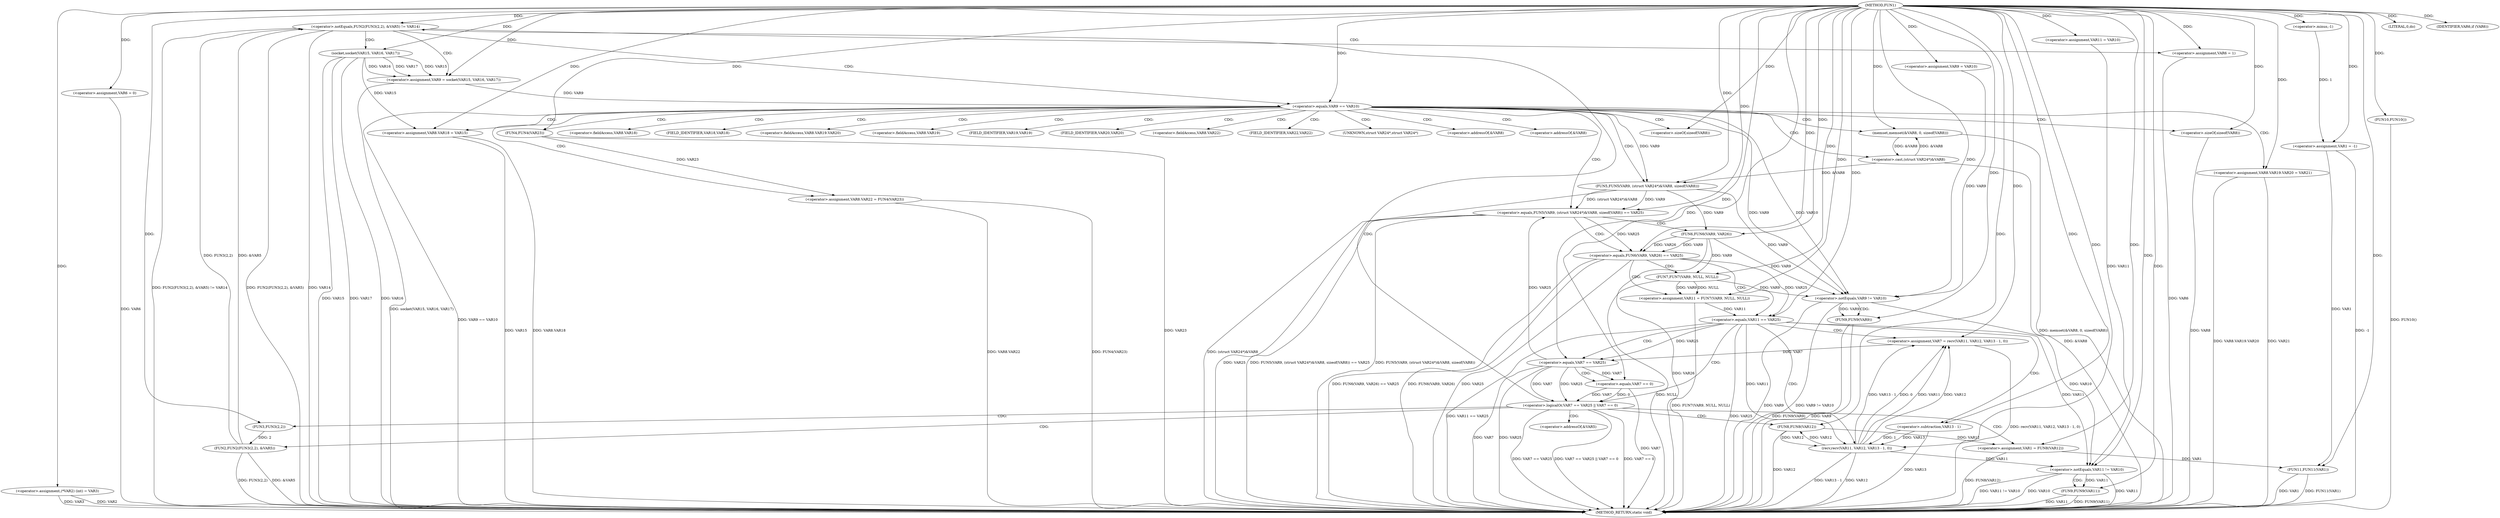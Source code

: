 digraph FUN1 {  
"1000100" [label = "(METHOD,FUN1)" ]
"1000257" [label = "(METHOD_RETURN,static void)" ]
"1000104" [label = "(<operator>.assignment,(*VAR2) (int) = VAR3)" ]
"1000107" [label = "(<operator>.assignment,VAR1 = -1)" ]
"1000109" [label = "(<operator>.minus,-1)" ]
"1000114" [label = "(<operator>.assignment,VAR6 = 0)" ]
"1000120" [label = "(<operator>.assignment,VAR9 = VAR10)" ]
"1000124" [label = "(<operator>.assignment,VAR11 = VAR10)" ]
"1000131" [label = "(<operator>.notEquals,FUN2(FUN3(2,2), &VAR5) != VAR14)" ]
"1000132" [label = "(FUN2,FUN2(FUN3(2,2), &VAR5))" ]
"1000133" [label = "(FUN3,FUN3(2,2))" ]
"1000141" [label = "(<operator>.assignment,VAR6 = 1)" ]
"1000144" [label = "(<operator>.assignment,VAR9 = socket(VAR15, VAR16, VAR17))" ]
"1000146" [label = "(socket,socket(VAR15, VAR16, VAR17))" ]
"1000151" [label = "(<operator>.equals,VAR9 == VAR10)" ]
"1000156" [label = "(memset,memset(&VAR8, 0, sizeof(VAR8)))" ]
"1000160" [label = "(<operator>.sizeOf,sizeof(VAR8))" ]
"1000162" [label = "(<operator>.assignment,VAR8.VAR18 = VAR15)" ]
"1000167" [label = "(<operator>.assignment,VAR8.VAR19.VAR20 = VAR21)" ]
"1000174" [label = "(<operator>.assignment,VAR8.VAR22 = FUN4(VAR23))" ]
"1000178" [label = "(FUN4,FUN4(VAR23))" ]
"1000181" [label = "(<operator>.equals,FUN5(VAR9, (struct VAR24*)&VAR8, sizeof(VAR8)) == VAR25)" ]
"1000182" [label = "(FUN5,FUN5(VAR9, (struct VAR24*)&VAR8, sizeof(VAR8)))" ]
"1000184" [label = "(<operator>.cast,(struct VAR24*)&VAR8)" ]
"1000188" [label = "(<operator>.sizeOf,sizeof(VAR8))" ]
"1000194" [label = "(<operator>.equals,FUN6(VAR9, VAR26) == VAR25)" ]
"1000195" [label = "(FUN6,FUN6(VAR9, VAR26))" ]
"1000201" [label = "(<operator>.assignment,VAR11 = FUN7(VAR9, NULL, NULL))" ]
"1000203" [label = "(FUN7,FUN7(VAR9, NULL, NULL))" ]
"1000208" [label = "(<operator>.equals,VAR11 == VAR25)" ]
"1000213" [label = "(<operator>.assignment,VAR7 = recv(VAR11, VAR12, VAR13 - 1, 0))" ]
"1000215" [label = "(recv,recv(VAR11, VAR12, VAR13 - 1, 0))" ]
"1000218" [label = "(<operator>.subtraction,VAR13 - 1)" ]
"1000223" [label = "(<operator>.logicalOr,VAR7 == VAR25 || VAR7 == 0)" ]
"1000224" [label = "(<operator>.equals,VAR7 == VAR25)" ]
"1000227" [label = "(<operator>.equals,VAR7 == 0)" ]
"1000232" [label = "(<operator>.assignment,VAR1 = FUN8(VAR12))" ]
"1000234" [label = "(FUN8,FUN8(VAR12))" ]
"1000236" [label = "(LITERAL,0,do)" ]
"1000238" [label = "(<operator>.notEquals,VAR9 != VAR10)" ]
"1000242" [label = "(FUN9,FUN9(VAR9))" ]
"1000245" [label = "(<operator>.notEquals,VAR11 != VAR10)" ]
"1000249" [label = "(FUN9,FUN9(VAR11))" ]
"1000252" [label = "(IDENTIFIER,VAR6,if (VAR6))" ]
"1000254" [label = "(FUN10,FUN10())" ]
"1000255" [label = "(FUN11,FUN11(VAR1))" ]
"1000136" [label = "(<operator>.addressOf,&VAR5)" ]
"1000157" [label = "(<operator>.addressOf,&VAR8)" ]
"1000163" [label = "(<operator>.fieldAccess,VAR8.VAR18)" ]
"1000165" [label = "(FIELD_IDENTIFIER,VAR18,VAR18)" ]
"1000168" [label = "(<operator>.fieldAccess,VAR8.VAR19.VAR20)" ]
"1000169" [label = "(<operator>.fieldAccess,VAR8.VAR19)" ]
"1000171" [label = "(FIELD_IDENTIFIER,VAR19,VAR19)" ]
"1000172" [label = "(FIELD_IDENTIFIER,VAR20,VAR20)" ]
"1000175" [label = "(<operator>.fieldAccess,VAR8.VAR22)" ]
"1000177" [label = "(FIELD_IDENTIFIER,VAR22,VAR22)" ]
"1000185" [label = "(UNKNOWN,struct VAR24*,struct VAR24*)" ]
"1000186" [label = "(<operator>.addressOf,&VAR8)" ]
  "1000223" -> "1000257"  [ label = "DDG: VAR7 == VAR25 || VAR7 == 0"] 
  "1000181" -> "1000257"  [ label = "DDG: FUN5(VAR9, (struct VAR24*)&VAR8, sizeof(VAR8)) == VAR25"] 
  "1000132" -> "1000257"  [ label = "DDG: FUN3(2,2)"] 
  "1000213" -> "1000257"  [ label = "DDG: recv(VAR11, VAR12, VAR13 - 1, 0)"] 
  "1000146" -> "1000257"  [ label = "DDG: VAR15"] 
  "1000181" -> "1000257"  [ label = "DDG: FUN5(VAR9, (struct VAR24*)&VAR8, sizeof(VAR8))"] 
  "1000174" -> "1000257"  [ label = "DDG: FUN4(VAR23)"] 
  "1000167" -> "1000257"  [ label = "DDG: VAR8.VAR19.VAR20"] 
  "1000184" -> "1000257"  [ label = "DDG: &VAR8"] 
  "1000141" -> "1000257"  [ label = "DDG: VAR6"] 
  "1000224" -> "1000257"  [ label = "DDG: VAR7"] 
  "1000194" -> "1000257"  [ label = "DDG: FUN6(VAR9, VAR26) == VAR25"] 
  "1000223" -> "1000257"  [ label = "DDG: VAR7 == 0"] 
  "1000208" -> "1000257"  [ label = "DDG: VAR25"] 
  "1000151" -> "1000257"  [ label = "DDG: VAR9 == VAR10"] 
  "1000238" -> "1000257"  [ label = "DDG: VAR9"] 
  "1000234" -> "1000257"  [ label = "DDG: VAR12"] 
  "1000181" -> "1000257"  [ label = "DDG: VAR25"] 
  "1000178" -> "1000257"  [ label = "DDG: VAR23"] 
  "1000255" -> "1000257"  [ label = "DDG: FUN11(VAR1)"] 
  "1000104" -> "1000257"  [ label = "DDG: VAR2"] 
  "1000224" -> "1000257"  [ label = "DDG: VAR25"] 
  "1000218" -> "1000257"  [ label = "DDG: VAR13"] 
  "1000215" -> "1000257"  [ label = "DDG: VAR12"] 
  "1000227" -> "1000257"  [ label = "DDG: VAR7"] 
  "1000254" -> "1000257"  [ label = "DDG: FUN10()"] 
  "1000188" -> "1000257"  [ label = "DDG: VAR8"] 
  "1000238" -> "1000257"  [ label = "DDG: VAR9 != VAR10"] 
  "1000203" -> "1000257"  [ label = "DDG: NULL"] 
  "1000131" -> "1000257"  [ label = "DDG: FUN2(FUN3(2,2), &VAR5)"] 
  "1000162" -> "1000257"  [ label = "DDG: VAR15"] 
  "1000194" -> "1000257"  [ label = "DDG: FUN6(VAR9, VAR26)"] 
  "1000182" -> "1000257"  [ label = "DDG: (struct VAR24*)&VAR8"] 
  "1000114" -> "1000257"  [ label = "DDG: VAR6"] 
  "1000215" -> "1000257"  [ label = "DDG: VAR13 - 1"] 
  "1000201" -> "1000257"  [ label = "DDG: FUN7(VAR9, NULL, NULL)"] 
  "1000208" -> "1000257"  [ label = "DDG: VAR11 == VAR25"] 
  "1000146" -> "1000257"  [ label = "DDG: VAR17"] 
  "1000146" -> "1000257"  [ label = "DDG: VAR16"] 
  "1000195" -> "1000257"  [ label = "DDG: VAR26"] 
  "1000167" -> "1000257"  [ label = "DDG: VAR21"] 
  "1000232" -> "1000257"  [ label = "DDG: FUN8(VAR12)"] 
  "1000132" -> "1000257"  [ label = "DDG: &VAR5"] 
  "1000242" -> "1000257"  [ label = "DDG: FUN9(VAR9)"] 
  "1000156" -> "1000257"  [ label = "DDG: memset(&VAR8, 0, sizeof(VAR8))"] 
  "1000249" -> "1000257"  [ label = "DDG: VAR11"] 
  "1000131" -> "1000257"  [ label = "DDG: VAR14"] 
  "1000245" -> "1000257"  [ label = "DDG: VAR11 != VAR10"] 
  "1000255" -> "1000257"  [ label = "DDG: VAR1"] 
  "1000162" -> "1000257"  [ label = "DDG: VAR8.VAR18"] 
  "1000245" -> "1000257"  [ label = "DDG: VAR11"] 
  "1000144" -> "1000257"  [ label = "DDG: socket(VAR15, VAR16, VAR17)"] 
  "1000242" -> "1000257"  [ label = "DDG: VAR9"] 
  "1000104" -> "1000257"  [ label = "DDG: VAR3"] 
  "1000174" -> "1000257"  [ label = "DDG: VAR8.VAR22"] 
  "1000107" -> "1000257"  [ label = "DDG: -1"] 
  "1000245" -> "1000257"  [ label = "DDG: VAR10"] 
  "1000249" -> "1000257"  [ label = "DDG: FUN9(VAR11)"] 
  "1000223" -> "1000257"  [ label = "DDG: VAR7 == VAR25"] 
  "1000131" -> "1000257"  [ label = "DDG: FUN2(FUN3(2,2), &VAR5) != VAR14"] 
  "1000194" -> "1000257"  [ label = "DDG: VAR25"] 
  "1000100" -> "1000104"  [ label = "DDG: "] 
  "1000109" -> "1000107"  [ label = "DDG: 1"] 
  "1000100" -> "1000107"  [ label = "DDG: "] 
  "1000100" -> "1000109"  [ label = "DDG: "] 
  "1000100" -> "1000114"  [ label = "DDG: "] 
  "1000100" -> "1000120"  [ label = "DDG: "] 
  "1000100" -> "1000124"  [ label = "DDG: "] 
  "1000132" -> "1000131"  [ label = "DDG: FUN3(2,2)"] 
  "1000132" -> "1000131"  [ label = "DDG: &VAR5"] 
  "1000133" -> "1000132"  [ label = "DDG: 2"] 
  "1000100" -> "1000133"  [ label = "DDG: "] 
  "1000100" -> "1000131"  [ label = "DDG: "] 
  "1000100" -> "1000141"  [ label = "DDG: "] 
  "1000146" -> "1000144"  [ label = "DDG: VAR15"] 
  "1000146" -> "1000144"  [ label = "DDG: VAR16"] 
  "1000146" -> "1000144"  [ label = "DDG: VAR17"] 
  "1000100" -> "1000144"  [ label = "DDG: "] 
  "1000100" -> "1000146"  [ label = "DDG: "] 
  "1000144" -> "1000151"  [ label = "DDG: VAR9"] 
  "1000100" -> "1000151"  [ label = "DDG: "] 
  "1000184" -> "1000156"  [ label = "DDG: &VAR8"] 
  "1000100" -> "1000156"  [ label = "DDG: "] 
  "1000100" -> "1000160"  [ label = "DDG: "] 
  "1000146" -> "1000162"  [ label = "DDG: VAR15"] 
  "1000100" -> "1000162"  [ label = "DDG: "] 
  "1000100" -> "1000167"  [ label = "DDG: "] 
  "1000178" -> "1000174"  [ label = "DDG: VAR23"] 
  "1000100" -> "1000178"  [ label = "DDG: "] 
  "1000182" -> "1000181"  [ label = "DDG: VAR9"] 
  "1000182" -> "1000181"  [ label = "DDG: (struct VAR24*)&VAR8"] 
  "1000151" -> "1000182"  [ label = "DDG: VAR9"] 
  "1000100" -> "1000182"  [ label = "DDG: "] 
  "1000184" -> "1000182"  [ label = "DDG: &VAR8"] 
  "1000156" -> "1000184"  [ label = "DDG: &VAR8"] 
  "1000100" -> "1000188"  [ label = "DDG: "] 
  "1000224" -> "1000181"  [ label = "DDG: VAR25"] 
  "1000100" -> "1000181"  [ label = "DDG: "] 
  "1000195" -> "1000194"  [ label = "DDG: VAR9"] 
  "1000195" -> "1000194"  [ label = "DDG: VAR26"] 
  "1000182" -> "1000195"  [ label = "DDG: VAR9"] 
  "1000100" -> "1000195"  [ label = "DDG: "] 
  "1000181" -> "1000194"  [ label = "DDG: VAR25"] 
  "1000100" -> "1000194"  [ label = "DDG: "] 
  "1000203" -> "1000201"  [ label = "DDG: VAR9"] 
  "1000203" -> "1000201"  [ label = "DDG: NULL"] 
  "1000100" -> "1000201"  [ label = "DDG: "] 
  "1000195" -> "1000203"  [ label = "DDG: VAR9"] 
  "1000100" -> "1000203"  [ label = "DDG: "] 
  "1000201" -> "1000208"  [ label = "DDG: VAR11"] 
  "1000100" -> "1000208"  [ label = "DDG: "] 
  "1000194" -> "1000208"  [ label = "DDG: VAR25"] 
  "1000215" -> "1000213"  [ label = "DDG: VAR11"] 
  "1000215" -> "1000213"  [ label = "DDG: VAR12"] 
  "1000215" -> "1000213"  [ label = "DDG: VAR13 - 1"] 
  "1000215" -> "1000213"  [ label = "DDG: 0"] 
  "1000100" -> "1000213"  [ label = "DDG: "] 
  "1000208" -> "1000215"  [ label = "DDG: VAR11"] 
  "1000100" -> "1000215"  [ label = "DDG: "] 
  "1000234" -> "1000215"  [ label = "DDG: VAR12"] 
  "1000218" -> "1000215"  [ label = "DDG: VAR13"] 
  "1000218" -> "1000215"  [ label = "DDG: 1"] 
  "1000100" -> "1000218"  [ label = "DDG: "] 
  "1000224" -> "1000223"  [ label = "DDG: VAR7"] 
  "1000224" -> "1000223"  [ label = "DDG: VAR25"] 
  "1000213" -> "1000224"  [ label = "DDG: VAR7"] 
  "1000100" -> "1000224"  [ label = "DDG: "] 
  "1000208" -> "1000224"  [ label = "DDG: VAR25"] 
  "1000227" -> "1000223"  [ label = "DDG: VAR7"] 
  "1000227" -> "1000223"  [ label = "DDG: 0"] 
  "1000224" -> "1000227"  [ label = "DDG: VAR7"] 
  "1000100" -> "1000227"  [ label = "DDG: "] 
  "1000234" -> "1000232"  [ label = "DDG: VAR12"] 
  "1000100" -> "1000232"  [ label = "DDG: "] 
  "1000215" -> "1000234"  [ label = "DDG: VAR12"] 
  "1000100" -> "1000234"  [ label = "DDG: "] 
  "1000100" -> "1000236"  [ label = "DDG: "] 
  "1000151" -> "1000238"  [ label = "DDG: VAR9"] 
  "1000120" -> "1000238"  [ label = "DDG: VAR9"] 
  "1000195" -> "1000238"  [ label = "DDG: VAR9"] 
  "1000182" -> "1000238"  [ label = "DDG: VAR9"] 
  "1000203" -> "1000238"  [ label = "DDG: VAR9"] 
  "1000100" -> "1000238"  [ label = "DDG: "] 
  "1000151" -> "1000238"  [ label = "DDG: VAR10"] 
  "1000238" -> "1000242"  [ label = "DDG: VAR9"] 
  "1000100" -> "1000242"  [ label = "DDG: "] 
  "1000124" -> "1000245"  [ label = "DDG: VAR11"] 
  "1000208" -> "1000245"  [ label = "DDG: VAR11"] 
  "1000215" -> "1000245"  [ label = "DDG: VAR11"] 
  "1000100" -> "1000245"  [ label = "DDG: "] 
  "1000238" -> "1000245"  [ label = "DDG: VAR10"] 
  "1000245" -> "1000249"  [ label = "DDG: VAR11"] 
  "1000100" -> "1000249"  [ label = "DDG: "] 
  "1000100" -> "1000252"  [ label = "DDG: "] 
  "1000100" -> "1000254"  [ label = "DDG: "] 
  "1000107" -> "1000255"  [ label = "DDG: VAR1"] 
  "1000232" -> "1000255"  [ label = "DDG: VAR1"] 
  "1000100" -> "1000255"  [ label = "DDG: "] 
  "1000131" -> "1000141"  [ label = "CDG: "] 
  "1000131" -> "1000144"  [ label = "CDG: "] 
  "1000131" -> "1000151"  [ label = "CDG: "] 
  "1000131" -> "1000146"  [ label = "CDG: "] 
  "1000151" -> "1000174"  [ label = "CDG: "] 
  "1000151" -> "1000156"  [ label = "CDG: "] 
  "1000151" -> "1000182"  [ label = "CDG: "] 
  "1000151" -> "1000165"  [ label = "CDG: "] 
  "1000151" -> "1000157"  [ label = "CDG: "] 
  "1000151" -> "1000188"  [ label = "CDG: "] 
  "1000151" -> "1000167"  [ label = "CDG: "] 
  "1000151" -> "1000175"  [ label = "CDG: "] 
  "1000151" -> "1000160"  [ label = "CDG: "] 
  "1000151" -> "1000185"  [ label = "CDG: "] 
  "1000151" -> "1000186"  [ label = "CDG: "] 
  "1000151" -> "1000172"  [ label = "CDG: "] 
  "1000151" -> "1000169"  [ label = "CDG: "] 
  "1000151" -> "1000163"  [ label = "CDG: "] 
  "1000151" -> "1000168"  [ label = "CDG: "] 
  "1000151" -> "1000178"  [ label = "CDG: "] 
  "1000151" -> "1000171"  [ label = "CDG: "] 
  "1000151" -> "1000184"  [ label = "CDG: "] 
  "1000151" -> "1000177"  [ label = "CDG: "] 
  "1000151" -> "1000162"  [ label = "CDG: "] 
  "1000151" -> "1000181"  [ label = "CDG: "] 
  "1000181" -> "1000194"  [ label = "CDG: "] 
  "1000181" -> "1000195"  [ label = "CDG: "] 
  "1000194" -> "1000208"  [ label = "CDG: "] 
  "1000194" -> "1000201"  [ label = "CDG: "] 
  "1000194" -> "1000203"  [ label = "CDG: "] 
  "1000208" -> "1000224"  [ label = "CDG: "] 
  "1000208" -> "1000213"  [ label = "CDG: "] 
  "1000208" -> "1000215"  [ label = "CDG: "] 
  "1000208" -> "1000218"  [ label = "CDG: "] 
  "1000208" -> "1000223"  [ label = "CDG: "] 
  "1000223" -> "1000232"  [ label = "CDG: "] 
  "1000223" -> "1000234"  [ label = "CDG: "] 
  "1000223" -> "1000133"  [ label = "CDG: "] 
  "1000223" -> "1000132"  [ label = "CDG: "] 
  "1000223" -> "1000136"  [ label = "CDG: "] 
  "1000223" -> "1000131"  [ label = "CDG: "] 
  "1000224" -> "1000227"  [ label = "CDG: "] 
  "1000238" -> "1000242"  [ label = "CDG: "] 
  "1000245" -> "1000249"  [ label = "CDG: "] 
}
